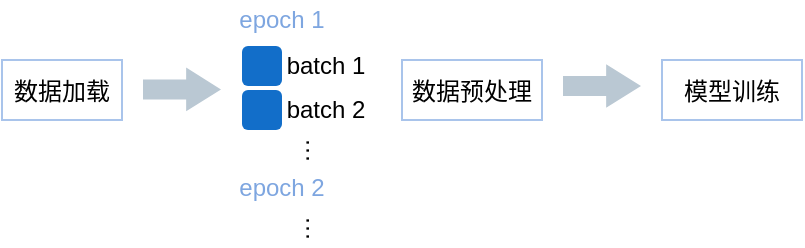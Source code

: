<mxfile version="24.3.0" type="github">
  <diagram name="第 1 页" id="dRDt1VeGtY57YDfJsuz8">
    <mxGraphModel dx="819" dy="447" grid="1" gridSize="10" guides="1" tooltips="1" connect="1" arrows="1" fold="1" page="1" pageScale="1" pageWidth="827" pageHeight="1169" math="0" shadow="0">
      <root>
        <mxCell id="0" />
        <mxCell id="1" parent="0" />
        <mxCell id="XON0Uz4Zvg-uXA0EOPjT-1" value="数据加载" style="rounded=0;fillColor=none;strokeColor=#A9C4EB;" vertex="1" parent="1">
          <mxGeometry x="160" y="210" width="60" height="30" as="geometry" />
        </mxCell>
        <mxCell id="XON0Uz4Zvg-uXA0EOPjT-2" value="数据预处理" style="rounded=0;fillColor=none;strokeColor=#A9C4EB;" vertex="1" parent="1">
          <mxGeometry x="360" y="210" width="70" height="30" as="geometry" />
        </mxCell>
        <mxCell id="XON0Uz4Zvg-uXA0EOPjT-3" value="" style="shape=flexArrow;endArrow=classic;rounded=0;strokeColor=none;fillColor=#bac8d3;endWidth=10.857;endSize=5.474;" edge="1" parent="1">
          <mxGeometry width="50" height="50" relative="1" as="geometry">
            <mxPoint x="230" y="224.71" as="sourcePoint" />
            <mxPoint x="270" y="224.71" as="targetPoint" />
          </mxGeometry>
        </mxCell>
        <mxCell id="XON0Uz4Zvg-uXA0EOPjT-6" value="" style="group" vertex="1" connectable="0" parent="1">
          <mxGeometry x="280" y="203" width="62" height="20" as="geometry" />
        </mxCell>
        <mxCell id="XON0Uz4Zvg-uXA0EOPjT-4" value="" style="rounded=1;fillColor=#126EC9;strokeColor=none;" vertex="1" parent="XON0Uz4Zvg-uXA0EOPjT-6">
          <mxGeometry width="20" height="20" as="geometry" />
        </mxCell>
        <mxCell id="XON0Uz4Zvg-uXA0EOPjT-5" value="batch 1" style="text;strokeColor=none;align=center;fillColor=none;verticalAlign=middle;rounded=0;" vertex="1" parent="XON0Uz4Zvg-uXA0EOPjT-6">
          <mxGeometry x="22" width="40" height="17.5" as="geometry" />
        </mxCell>
        <mxCell id="XON0Uz4Zvg-uXA0EOPjT-7" value="" style="group" vertex="1" connectable="0" parent="1">
          <mxGeometry x="280" y="225" width="62" height="20" as="geometry" />
        </mxCell>
        <mxCell id="XON0Uz4Zvg-uXA0EOPjT-8" value="" style="rounded=1;fillColor=#126EC9;strokeColor=none;" vertex="1" parent="XON0Uz4Zvg-uXA0EOPjT-7">
          <mxGeometry width="20" height="20" as="geometry" />
        </mxCell>
        <mxCell id="XON0Uz4Zvg-uXA0EOPjT-9" value="batch 2" style="text;strokeColor=none;align=center;fillColor=none;verticalAlign=middle;rounded=0;" vertex="1" parent="XON0Uz4Zvg-uXA0EOPjT-7">
          <mxGeometry x="22" width="40" height="17.5" as="geometry" />
        </mxCell>
        <mxCell id="XON0Uz4Zvg-uXA0EOPjT-10" value="epoch 1" style="text;strokeColor=none;align=center;fillColor=none;verticalAlign=middle;rounded=0;fontColor=#7EA6E0;" vertex="1" parent="1">
          <mxGeometry x="280" y="180" width="40" height="17.5" as="geometry" />
        </mxCell>
        <mxCell id="XON0Uz4Zvg-uXA0EOPjT-11" value="epoch 2" style="text;strokeColor=none;align=center;fillColor=none;verticalAlign=middle;rounded=0;fontColor=#7EA6E0;" vertex="1" parent="1">
          <mxGeometry x="280" y="264" width="40" height="17.5" as="geometry" />
        </mxCell>
        <mxCell id="XON0Uz4Zvg-uXA0EOPjT-12" value="···" style="text;strokeColor=none;align=center;fillColor=none;verticalAlign=middle;rounded=0;fontColor=#000000;horizontal=0;" vertex="1" parent="1">
          <mxGeometry x="305.5" y="246.5" width="11" height="17.5" as="geometry" />
        </mxCell>
        <mxCell id="XON0Uz4Zvg-uXA0EOPjT-13" value="···" style="text;strokeColor=none;align=center;fillColor=none;verticalAlign=middle;rounded=0;fontColor=#000000;horizontal=0;" vertex="1" parent="1">
          <mxGeometry x="305.5" y="285.5" width="11" height="17.5" as="geometry" />
        </mxCell>
        <mxCell id="XON0Uz4Zvg-uXA0EOPjT-14" value="" style="shape=flexArrow;endArrow=classic;rounded=0;strokeColor=none;fillColor=#bac8d3;endWidth=10.857;endSize=5.474;" edge="1" parent="1">
          <mxGeometry width="50" height="50" relative="1" as="geometry">
            <mxPoint x="440" y="223.0" as="sourcePoint" />
            <mxPoint x="480" y="223.0" as="targetPoint" />
          </mxGeometry>
        </mxCell>
        <mxCell id="XON0Uz4Zvg-uXA0EOPjT-15" value="模型训练" style="rounded=0;fillColor=none;strokeColor=#A9C4EB;" vertex="1" parent="1">
          <mxGeometry x="490" y="210" width="70" height="30" as="geometry" />
        </mxCell>
      </root>
    </mxGraphModel>
  </diagram>
</mxfile>
